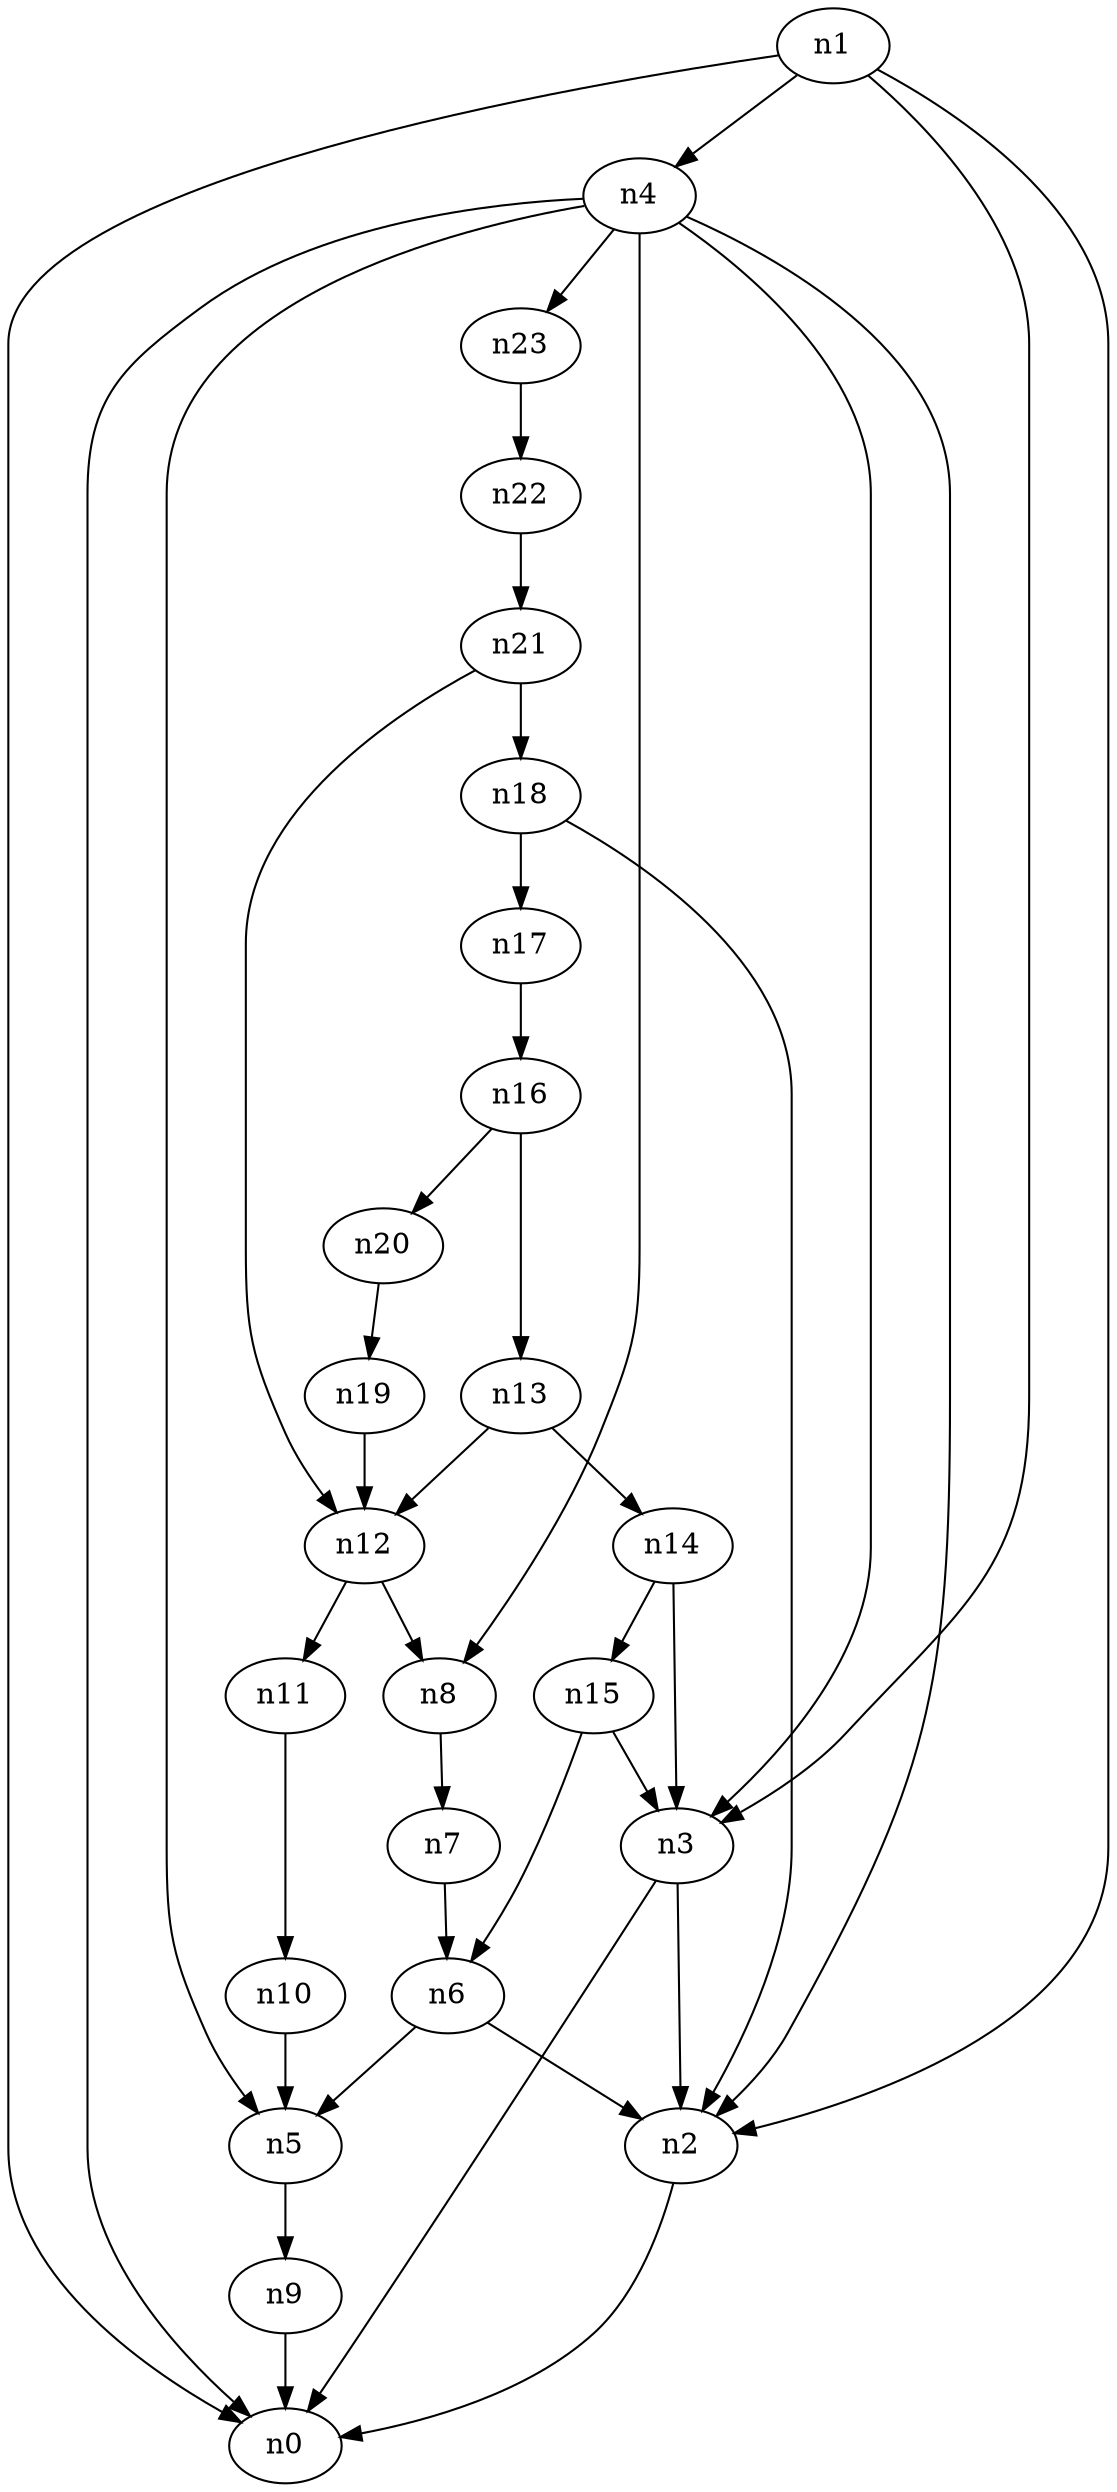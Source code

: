digraph G {
	n1 -> n0	 [_graphml_id=e0];
	n1 -> n2	 [_graphml_id=e1];
	n1 -> n3	 [_graphml_id=e6];
	n1 -> n4	 [_graphml_id=e9];
	n2 -> n0	 [_graphml_id=e5];
	n3 -> n0	 [_graphml_id=e8];
	n3 -> n2	 [_graphml_id=e2];
	n4 -> n0	 [_graphml_id=e4];
	n4 -> n2	 [_graphml_id=e7];
	n4 -> n3	 [_graphml_id=e3];
	n4 -> n5	 [_graphml_id=e10];
	n4 -> n8	 [_graphml_id=e15];
	n4 -> n23	 [_graphml_id=e39];
	n5 -> n9	 [_graphml_id=e17];
	n6 -> n2	 [_graphml_id=e12];
	n6 -> n5	 [_graphml_id=e11];
	n7 -> n6	 [_graphml_id=e13];
	n8 -> n7	 [_graphml_id=e14];
	n9 -> n0	 [_graphml_id=e16];
	n10 -> n5	 [_graphml_id=e18];
	n11 -> n10	 [_graphml_id=e19];
	n12 -> n8	 [_graphml_id=e21];
	n12 -> n11	 [_graphml_id=e20];
	n13 -> n12	 [_graphml_id=e22];
	n13 -> n14	 [_graphml_id=e23];
	n14 -> n3	 [_graphml_id=e24];
	n14 -> n15	 [_graphml_id=e36];
	n15 -> n3	 [_graphml_id=e26];
	n15 -> n6	 [_graphml_id=e25];
	n16 -> n13	 [_graphml_id=e27];
	n16 -> n20	 [_graphml_id=e33];
	n17 -> n16	 [_graphml_id=e28];
	n18 -> n2	 [_graphml_id=e30];
	n18 -> n17	 [_graphml_id=e29];
	n19 -> n12	 [_graphml_id=e31];
	n20 -> n19	 [_graphml_id=e32];
	n21 -> n12	 [_graphml_id=e34];
	n21 -> n18	 [_graphml_id=e35];
	n22 -> n21	 [_graphml_id=e37];
	n23 -> n22	 [_graphml_id=e38];
}
